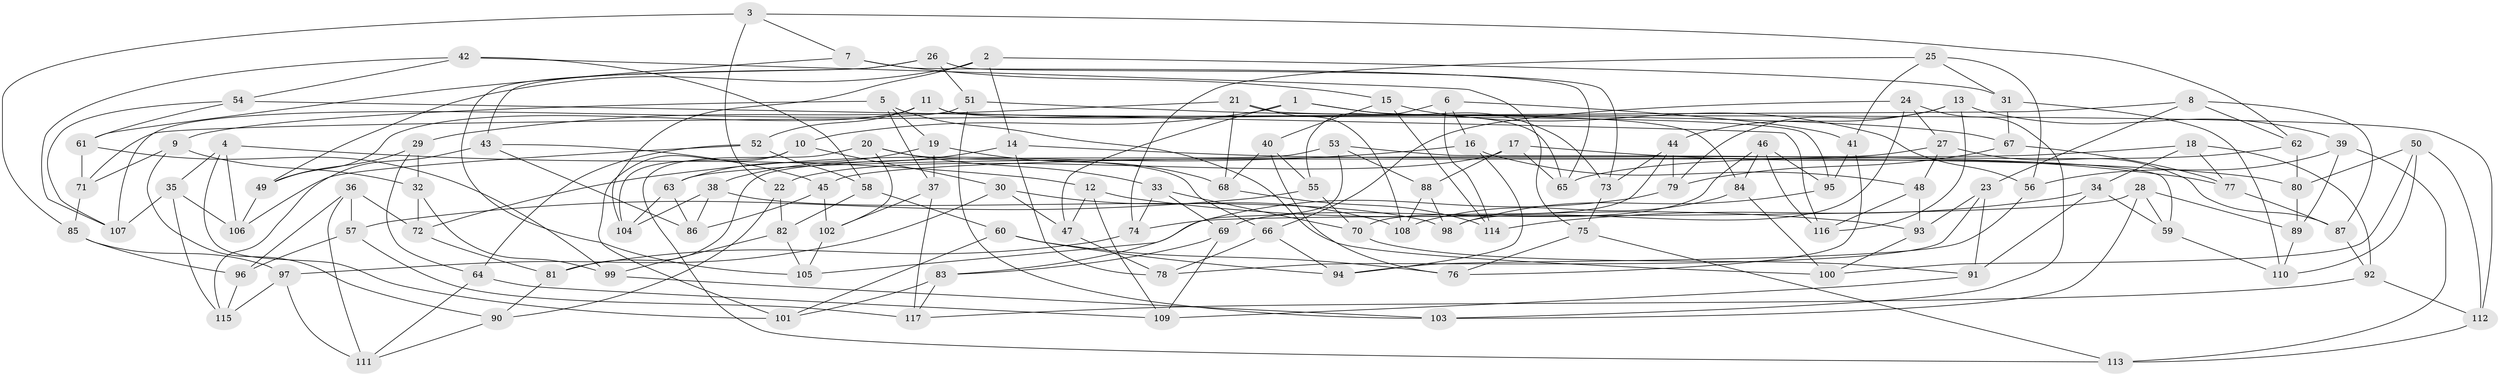 // Generated by graph-tools (version 1.1) at 2025/02/03/09/25 03:02:53]
// undirected, 117 vertices, 234 edges
graph export_dot {
graph [start="1"]
  node [color=gray90,style=filled];
  1;
  2;
  3;
  4;
  5;
  6;
  7;
  8;
  9;
  10;
  11;
  12;
  13;
  14;
  15;
  16;
  17;
  18;
  19;
  20;
  21;
  22;
  23;
  24;
  25;
  26;
  27;
  28;
  29;
  30;
  31;
  32;
  33;
  34;
  35;
  36;
  37;
  38;
  39;
  40;
  41;
  42;
  43;
  44;
  45;
  46;
  47;
  48;
  49;
  50;
  51;
  52;
  53;
  54;
  55;
  56;
  57;
  58;
  59;
  60;
  61;
  62;
  63;
  64;
  65;
  66;
  67;
  68;
  69;
  70;
  71;
  72;
  73;
  74;
  75;
  76;
  77;
  78;
  79;
  80;
  81;
  82;
  83;
  84;
  85;
  86;
  87;
  88;
  89;
  90;
  91;
  92;
  93;
  94;
  95;
  96;
  97;
  98;
  99;
  100;
  101;
  102;
  103;
  104;
  105;
  106;
  107;
  108;
  109;
  110;
  111;
  112;
  113;
  114;
  115;
  116;
  117;
  1 -- 65;
  1 -- 47;
  1 -- 10;
  1 -- 73;
  2 -- 49;
  2 -- 104;
  2 -- 31;
  2 -- 14;
  3 -- 85;
  3 -- 7;
  3 -- 22;
  3 -- 62;
  4 -- 106;
  4 -- 35;
  4 -- 12;
  4 -- 101;
  5 -- 19;
  5 -- 37;
  5 -- 9;
  5 -- 100;
  6 -- 41;
  6 -- 16;
  6 -- 114;
  6 -- 55;
  7 -- 65;
  7 -- 61;
  7 -- 15;
  8 -- 62;
  8 -- 87;
  8 -- 23;
  8 -- 71;
  9 -- 71;
  9 -- 32;
  9 -- 90;
  10 -- 30;
  10 -- 101;
  10 -- 104;
  11 -- 49;
  11 -- 95;
  11 -- 52;
  11 -- 84;
  12 -- 47;
  12 -- 93;
  12 -- 109;
  13 -- 44;
  13 -- 39;
  13 -- 79;
  13 -- 116;
  14 -- 80;
  14 -- 78;
  14 -- 38;
  15 -- 56;
  15 -- 114;
  15 -- 40;
  16 -- 72;
  16 -- 48;
  16 -- 94;
  17 -- 77;
  17 -- 88;
  17 -- 22;
  17 -- 65;
  18 -- 45;
  18 -- 92;
  18 -- 34;
  18 -- 77;
  19 -- 63;
  19 -- 68;
  19 -- 37;
  20 -- 113;
  20 -- 66;
  20 -- 102;
  20 -- 33;
  21 -- 29;
  21 -- 108;
  21 -- 68;
  21 -- 112;
  22 -- 90;
  22 -- 82;
  23 -- 78;
  23 -- 91;
  23 -- 93;
  24 -- 27;
  24 -- 103;
  24 -- 66;
  24 -- 98;
  25 -- 74;
  25 -- 41;
  25 -- 31;
  25 -- 56;
  26 -- 51;
  26 -- 105;
  26 -- 43;
  26 -- 73;
  27 -- 87;
  27 -- 48;
  27 -- 63;
  28 -- 89;
  28 -- 103;
  28 -- 59;
  28 -- 74;
  29 -- 64;
  29 -- 32;
  29 -- 49;
  30 -- 108;
  30 -- 97;
  30 -- 47;
  31 -- 110;
  31 -- 67;
  32 -- 72;
  32 -- 99;
  33 -- 69;
  33 -- 70;
  33 -- 74;
  34 -- 59;
  34 -- 114;
  34 -- 91;
  35 -- 115;
  35 -- 107;
  35 -- 106;
  36 -- 111;
  36 -- 72;
  36 -- 57;
  36 -- 96;
  37 -- 102;
  37 -- 117;
  38 -- 86;
  38 -- 104;
  38 -- 98;
  39 -- 56;
  39 -- 89;
  39 -- 113;
  40 -- 68;
  40 -- 55;
  40 -- 76;
  41 -- 95;
  41 -- 76;
  42 -- 107;
  42 -- 54;
  42 -- 58;
  42 -- 75;
  43 -- 115;
  43 -- 45;
  43 -- 86;
  44 -- 70;
  44 -- 73;
  44 -- 79;
  45 -- 102;
  45 -- 86;
  46 -- 116;
  46 -- 84;
  46 -- 95;
  46 -- 69;
  47 -- 78;
  48 -- 93;
  48 -- 116;
  49 -- 106;
  50 -- 80;
  50 -- 100;
  50 -- 110;
  50 -- 112;
  51 -- 103;
  51 -- 67;
  51 -- 107;
  52 -- 64;
  52 -- 58;
  52 -- 106;
  53 -- 59;
  53 -- 88;
  53 -- 83;
  53 -- 81;
  54 -- 116;
  54 -- 107;
  54 -- 61;
  55 -- 57;
  55 -- 70;
  56 -- 94;
  57 -- 96;
  57 -- 117;
  58 -- 82;
  58 -- 60;
  59 -- 110;
  60 -- 76;
  60 -- 94;
  60 -- 101;
  61 -- 99;
  61 -- 71;
  62 -- 80;
  62 -- 65;
  63 -- 104;
  63 -- 86;
  64 -- 109;
  64 -- 111;
  66 -- 78;
  66 -- 94;
  67 -- 77;
  67 -- 79;
  68 -- 114;
  69 -- 83;
  69 -- 109;
  70 -- 91;
  71 -- 85;
  72 -- 81;
  73 -- 75;
  74 -- 81;
  75 -- 76;
  75 -- 113;
  77 -- 87;
  79 -- 105;
  80 -- 89;
  81 -- 90;
  82 -- 105;
  82 -- 99;
  83 -- 117;
  83 -- 101;
  84 -- 100;
  84 -- 108;
  85 -- 96;
  85 -- 97;
  87 -- 92;
  88 -- 98;
  88 -- 108;
  89 -- 110;
  90 -- 111;
  91 -- 109;
  92 -- 117;
  92 -- 112;
  93 -- 100;
  95 -- 98;
  96 -- 115;
  97 -- 115;
  97 -- 111;
  99 -- 103;
  102 -- 105;
  112 -- 113;
}
